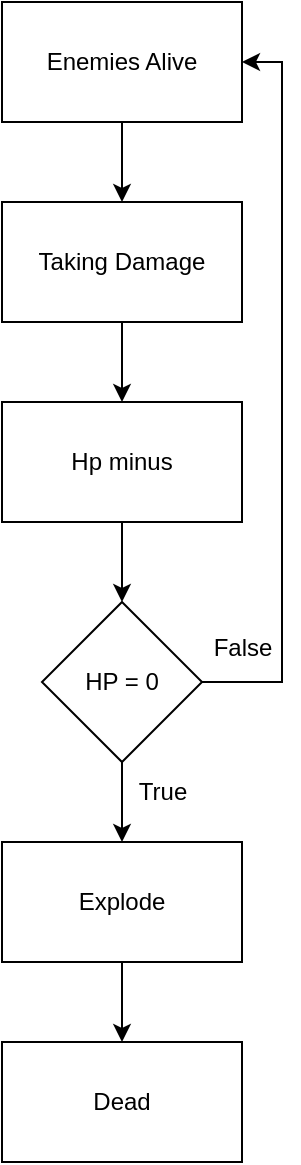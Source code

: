 <mxfile version="24.1.0" type="device">
  <diagram name="Page-1" id="qhXsdPDXQfhL6psfVTla">
    <mxGraphModel dx="1500" dy="887" grid="1" gridSize="10" guides="1" tooltips="1" connect="1" arrows="1" fold="1" page="1" pageScale="1" pageWidth="850" pageHeight="1100" math="0" shadow="0">
      <root>
        <mxCell id="0" />
        <mxCell id="1" parent="0" />
        <mxCell id="IUcFfdNaShrYn4WLs7pX-3" value="" style="edgeStyle=orthogonalEdgeStyle;rounded=0;orthogonalLoop=1;jettySize=auto;html=1;" edge="1" parent="1" source="IUcFfdNaShrYn4WLs7pX-1" target="IUcFfdNaShrYn4WLs7pX-2">
          <mxGeometry relative="1" as="geometry" />
        </mxCell>
        <mxCell id="IUcFfdNaShrYn4WLs7pX-1" value="Enemies Alive" style="rounded=0;whiteSpace=wrap;html=1;" vertex="1" parent="1">
          <mxGeometry x="365" y="60" width="120" height="60" as="geometry" />
        </mxCell>
        <mxCell id="IUcFfdNaShrYn4WLs7pX-5" value="" style="edgeStyle=orthogonalEdgeStyle;rounded=0;orthogonalLoop=1;jettySize=auto;html=1;" edge="1" parent="1" source="IUcFfdNaShrYn4WLs7pX-2" target="IUcFfdNaShrYn4WLs7pX-4">
          <mxGeometry relative="1" as="geometry" />
        </mxCell>
        <mxCell id="IUcFfdNaShrYn4WLs7pX-2" value="Taking Damage" style="whiteSpace=wrap;html=1;rounded=0;" vertex="1" parent="1">
          <mxGeometry x="365" y="160" width="120" height="60" as="geometry" />
        </mxCell>
        <mxCell id="IUcFfdNaShrYn4WLs7pX-7" value="" style="edgeStyle=orthogonalEdgeStyle;rounded=0;orthogonalLoop=1;jettySize=auto;html=1;" edge="1" parent="1" source="IUcFfdNaShrYn4WLs7pX-4" target="IUcFfdNaShrYn4WLs7pX-6">
          <mxGeometry relative="1" as="geometry" />
        </mxCell>
        <mxCell id="IUcFfdNaShrYn4WLs7pX-4" value="Hp minus" style="whiteSpace=wrap;html=1;rounded=0;" vertex="1" parent="1">
          <mxGeometry x="365" y="260" width="120" height="60" as="geometry" />
        </mxCell>
        <mxCell id="IUcFfdNaShrYn4WLs7pX-9" value="" style="edgeStyle=orthogonalEdgeStyle;rounded=0;orthogonalLoop=1;jettySize=auto;html=1;" edge="1" parent="1" source="IUcFfdNaShrYn4WLs7pX-6" target="IUcFfdNaShrYn4WLs7pX-8">
          <mxGeometry relative="1" as="geometry" />
        </mxCell>
        <mxCell id="IUcFfdNaShrYn4WLs7pX-13" style="edgeStyle=orthogonalEdgeStyle;rounded=0;orthogonalLoop=1;jettySize=auto;html=1;entryX=1;entryY=0.5;entryDx=0;entryDy=0;" edge="1" parent="1" source="IUcFfdNaShrYn4WLs7pX-6" target="IUcFfdNaShrYn4WLs7pX-1">
          <mxGeometry relative="1" as="geometry">
            <Array as="points">
              <mxPoint x="505" y="400" />
              <mxPoint x="505" y="90" />
            </Array>
          </mxGeometry>
        </mxCell>
        <mxCell id="IUcFfdNaShrYn4WLs7pX-6" value="HP = 0" style="rhombus;whiteSpace=wrap;html=1;rounded=0;" vertex="1" parent="1">
          <mxGeometry x="385" y="360" width="80" height="80" as="geometry" />
        </mxCell>
        <mxCell id="IUcFfdNaShrYn4WLs7pX-11" value="" style="edgeStyle=orthogonalEdgeStyle;rounded=0;orthogonalLoop=1;jettySize=auto;html=1;" edge="1" parent="1" source="IUcFfdNaShrYn4WLs7pX-8" target="IUcFfdNaShrYn4WLs7pX-10">
          <mxGeometry relative="1" as="geometry" />
        </mxCell>
        <mxCell id="IUcFfdNaShrYn4WLs7pX-8" value="Explode" style="whiteSpace=wrap;html=1;rounded=0;" vertex="1" parent="1">
          <mxGeometry x="365" y="480" width="120" height="60" as="geometry" />
        </mxCell>
        <mxCell id="IUcFfdNaShrYn4WLs7pX-10" value="Dead" style="whiteSpace=wrap;html=1;rounded=0;" vertex="1" parent="1">
          <mxGeometry x="365" y="580" width="120" height="60" as="geometry" />
        </mxCell>
        <mxCell id="IUcFfdNaShrYn4WLs7pX-12" value="True" style="text;html=1;align=center;verticalAlign=middle;resizable=0;points=[];autosize=1;strokeColor=none;fillColor=none;" vertex="1" parent="1">
          <mxGeometry x="420" y="440" width="50" height="30" as="geometry" />
        </mxCell>
        <mxCell id="IUcFfdNaShrYn4WLs7pX-14" value="False" style="text;html=1;align=center;verticalAlign=middle;resizable=0;points=[];autosize=1;strokeColor=none;fillColor=none;" vertex="1" parent="1">
          <mxGeometry x="460" y="368" width="50" height="30" as="geometry" />
        </mxCell>
      </root>
    </mxGraphModel>
  </diagram>
</mxfile>

